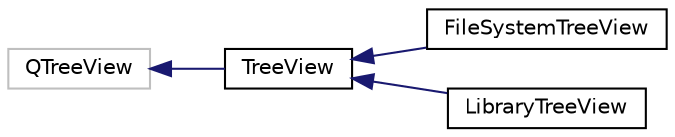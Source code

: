 digraph "Graphical Class Hierarchy"
{
  edge [fontname="Helvetica",fontsize="10",labelfontname="Helvetica",labelfontsize="10"];
  node [fontname="Helvetica",fontsize="10",shape=record];
  rankdir="LR";
  Node1 [label="QTreeView",height=0.2,width=0.4,color="grey75", fillcolor="white", style="filled"];
  Node1 -> Node2 [dir="back",color="midnightblue",fontsize="10",style="solid",fontname="Helvetica"];
  Node2 [label="TreeView",height=0.2,width=0.4,color="black", fillcolor="white", style="filled",URL="$class_tree_view.html",tooltip="The TreeView class is the base class for displaying trees in the player. "];
  Node2 -> Node3 [dir="back",color="midnightblue",fontsize="10",style="solid",fontname="Helvetica"];
  Node3 [label="FileSystemTreeView",height=0.2,width=0.4,color="black", fillcolor="white", style="filled",URL="$class_file_system_tree_view.html"];
  Node2 -> Node4 [dir="back",color="midnightblue",fontsize="10",style="solid",fontname="Helvetica"];
  Node4 [label="LibraryTreeView",height=0.2,width=0.4,color="black", fillcolor="white", style="filled",URL="$class_library_tree_view.html",tooltip="The LibraryTreeView class is displaying tracks in a tree, where items are sorted in Artists &gt; Albums ..."];
}
